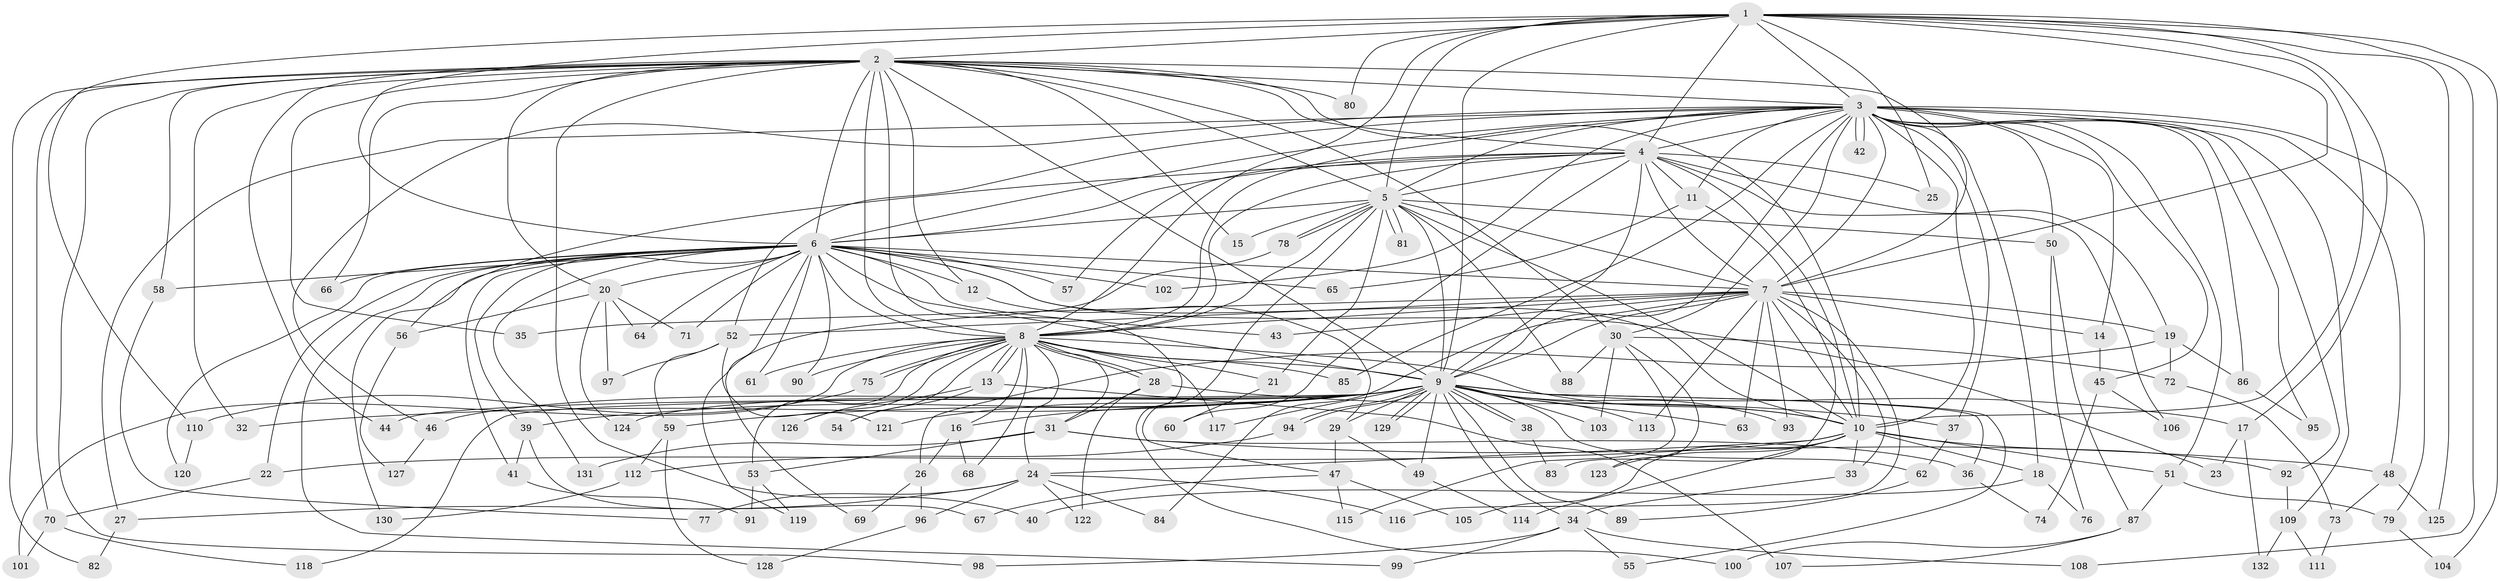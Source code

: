 // coarse degree distribution, {17: 0.025, 11: 0.025, 1: 0.075, 3: 0.15, 13: 0.025, 4: 0.225, 5: 0.2, 20: 0.05, 22: 0.025, 2: 0.1, 14: 0.025, 8: 0.05, 6: 0.025}
// Generated by graph-tools (version 1.1) at 2025/36/03/04/25 23:36:26]
// undirected, 132 vertices, 289 edges
graph export_dot {
  node [color=gray90,style=filled];
  1;
  2;
  3;
  4;
  5;
  6;
  7;
  8;
  9;
  10;
  11;
  12;
  13;
  14;
  15;
  16;
  17;
  18;
  19;
  20;
  21;
  22;
  23;
  24;
  25;
  26;
  27;
  28;
  29;
  30;
  31;
  32;
  33;
  34;
  35;
  36;
  37;
  38;
  39;
  40;
  41;
  42;
  43;
  44;
  45;
  46;
  47;
  48;
  49;
  50;
  51;
  52;
  53;
  54;
  55;
  56;
  57;
  58;
  59;
  60;
  61;
  62;
  63;
  64;
  65;
  66;
  67;
  68;
  69;
  70;
  71;
  72;
  73;
  74;
  75;
  76;
  77;
  78;
  79;
  80;
  81;
  82;
  83;
  84;
  85;
  86;
  87;
  88;
  89;
  90;
  91;
  92;
  93;
  94;
  95;
  96;
  97;
  98;
  99;
  100;
  101;
  102;
  103;
  104;
  105;
  106;
  107;
  108;
  109;
  110;
  111;
  112;
  113;
  114;
  115;
  116;
  117;
  118;
  119;
  120;
  121;
  122;
  123;
  124;
  125;
  126;
  127;
  128;
  129;
  130;
  131;
  132;
  1 -- 2;
  1 -- 3;
  1 -- 4;
  1 -- 5;
  1 -- 6;
  1 -- 7;
  1 -- 8;
  1 -- 9;
  1 -- 10;
  1 -- 17;
  1 -- 25;
  1 -- 80;
  1 -- 104;
  1 -- 108;
  1 -- 110;
  1 -- 125;
  2 -- 3;
  2 -- 4;
  2 -- 5;
  2 -- 6;
  2 -- 7;
  2 -- 8;
  2 -- 9;
  2 -- 10;
  2 -- 12;
  2 -- 15;
  2 -- 20;
  2 -- 30;
  2 -- 32;
  2 -- 35;
  2 -- 40;
  2 -- 44;
  2 -- 58;
  2 -- 66;
  2 -- 70;
  2 -- 80;
  2 -- 82;
  2 -- 98;
  2 -- 100;
  3 -- 4;
  3 -- 5;
  3 -- 6;
  3 -- 7;
  3 -- 8;
  3 -- 9;
  3 -- 10;
  3 -- 11;
  3 -- 14;
  3 -- 18;
  3 -- 27;
  3 -- 30;
  3 -- 37;
  3 -- 42;
  3 -- 42;
  3 -- 45;
  3 -- 46;
  3 -- 48;
  3 -- 50;
  3 -- 51;
  3 -- 52;
  3 -- 79;
  3 -- 85;
  3 -- 86;
  3 -- 92;
  3 -- 95;
  3 -- 102;
  3 -- 109;
  4 -- 5;
  4 -- 6;
  4 -- 7;
  4 -- 8;
  4 -- 9;
  4 -- 10;
  4 -- 11;
  4 -- 19;
  4 -- 25;
  4 -- 56;
  4 -- 57;
  4 -- 60;
  4 -- 106;
  5 -- 6;
  5 -- 7;
  5 -- 8;
  5 -- 9;
  5 -- 10;
  5 -- 15;
  5 -- 21;
  5 -- 47;
  5 -- 50;
  5 -- 78;
  5 -- 78;
  5 -- 81;
  5 -- 81;
  5 -- 88;
  6 -- 7;
  6 -- 8;
  6 -- 9;
  6 -- 10;
  6 -- 12;
  6 -- 20;
  6 -- 22;
  6 -- 23;
  6 -- 39;
  6 -- 41;
  6 -- 43;
  6 -- 57;
  6 -- 58;
  6 -- 61;
  6 -- 64;
  6 -- 65;
  6 -- 66;
  6 -- 69;
  6 -- 71;
  6 -- 90;
  6 -- 99;
  6 -- 102;
  6 -- 120;
  6 -- 130;
  6 -- 131;
  7 -- 8;
  7 -- 9;
  7 -- 10;
  7 -- 14;
  7 -- 19;
  7 -- 33;
  7 -- 35;
  7 -- 43;
  7 -- 52;
  7 -- 63;
  7 -- 84;
  7 -- 93;
  7 -- 113;
  7 -- 116;
  8 -- 9;
  8 -- 10;
  8 -- 13;
  8 -- 13;
  8 -- 16;
  8 -- 21;
  8 -- 24;
  8 -- 28;
  8 -- 28;
  8 -- 31;
  8 -- 53;
  8 -- 54;
  8 -- 61;
  8 -- 68;
  8 -- 75;
  8 -- 75;
  8 -- 85;
  8 -- 90;
  8 -- 101;
  8 -- 117;
  8 -- 126;
  9 -- 10;
  9 -- 16;
  9 -- 17;
  9 -- 29;
  9 -- 32;
  9 -- 34;
  9 -- 36;
  9 -- 38;
  9 -- 38;
  9 -- 39;
  9 -- 44;
  9 -- 46;
  9 -- 49;
  9 -- 55;
  9 -- 59;
  9 -- 62;
  9 -- 63;
  9 -- 89;
  9 -- 93;
  9 -- 94;
  9 -- 94;
  9 -- 103;
  9 -- 113;
  9 -- 117;
  9 -- 118;
  9 -- 121;
  9 -- 124;
  9 -- 129;
  9 -- 129;
  10 -- 18;
  10 -- 22;
  10 -- 24;
  10 -- 33;
  10 -- 51;
  10 -- 92;
  10 -- 105;
  10 -- 114;
  10 -- 123;
  11 -- 65;
  11 -- 83;
  12 -- 29;
  13 -- 54;
  13 -- 107;
  13 -- 126;
  14 -- 45;
  16 -- 26;
  16 -- 68;
  17 -- 23;
  17 -- 132;
  18 -- 40;
  18 -- 76;
  19 -- 26;
  19 -- 72;
  19 -- 86;
  20 -- 56;
  20 -- 64;
  20 -- 71;
  20 -- 97;
  20 -- 124;
  21 -- 60;
  22 -- 70;
  24 -- 27;
  24 -- 77;
  24 -- 84;
  24 -- 96;
  24 -- 116;
  24 -- 122;
  26 -- 69;
  26 -- 96;
  27 -- 82;
  28 -- 31;
  28 -- 37;
  28 -- 122;
  29 -- 47;
  29 -- 49;
  30 -- 72;
  30 -- 88;
  30 -- 103;
  30 -- 115;
  30 -- 123;
  31 -- 36;
  31 -- 48;
  31 -- 53;
  31 -- 131;
  33 -- 34;
  34 -- 55;
  34 -- 98;
  34 -- 99;
  34 -- 108;
  36 -- 74;
  37 -- 62;
  38 -- 83;
  39 -- 41;
  39 -- 67;
  41 -- 91;
  45 -- 74;
  45 -- 106;
  46 -- 127;
  47 -- 67;
  47 -- 105;
  47 -- 115;
  48 -- 73;
  48 -- 125;
  49 -- 114;
  50 -- 76;
  50 -- 87;
  51 -- 79;
  51 -- 87;
  52 -- 59;
  52 -- 97;
  52 -- 121;
  53 -- 91;
  53 -- 119;
  56 -- 127;
  58 -- 77;
  59 -- 112;
  59 -- 128;
  62 -- 89;
  70 -- 101;
  70 -- 118;
  72 -- 73;
  73 -- 111;
  75 -- 110;
  78 -- 119;
  79 -- 104;
  86 -- 95;
  87 -- 100;
  87 -- 107;
  92 -- 109;
  94 -- 112;
  96 -- 128;
  109 -- 111;
  109 -- 132;
  110 -- 120;
  112 -- 130;
}
